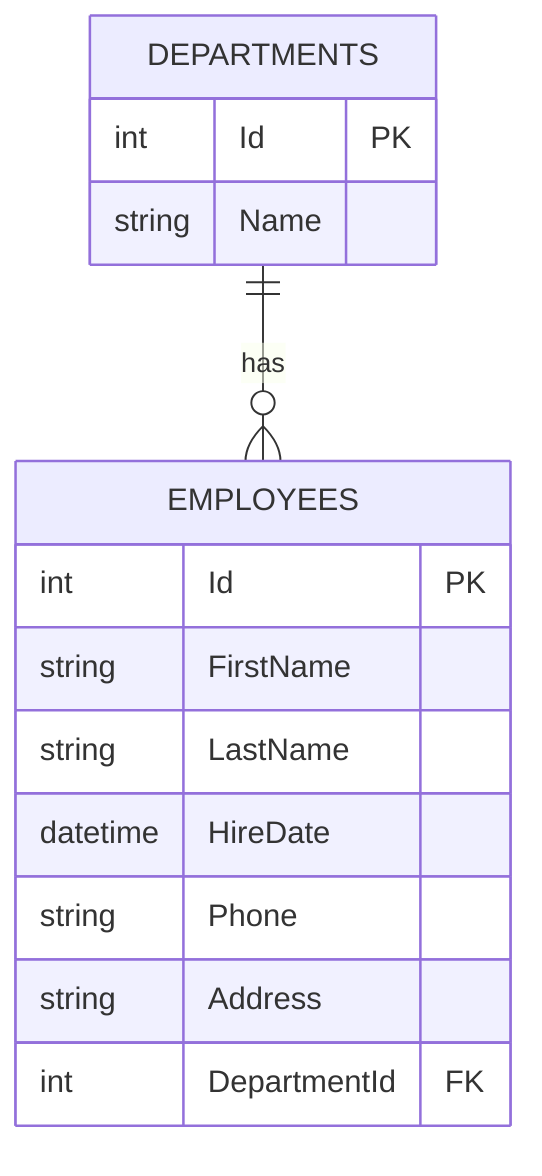 erDiagram
    DEPARTMENTS {
        int Id PK
        string Name
    }
    EMPLOYEES {
        int Id PK
        string FirstName
        string LastName
        datetime HireDate
        string Phone
        string Address
        int DepartmentId FK
    }

    DEPARTMENTS ||--o{ EMPLOYEES: has